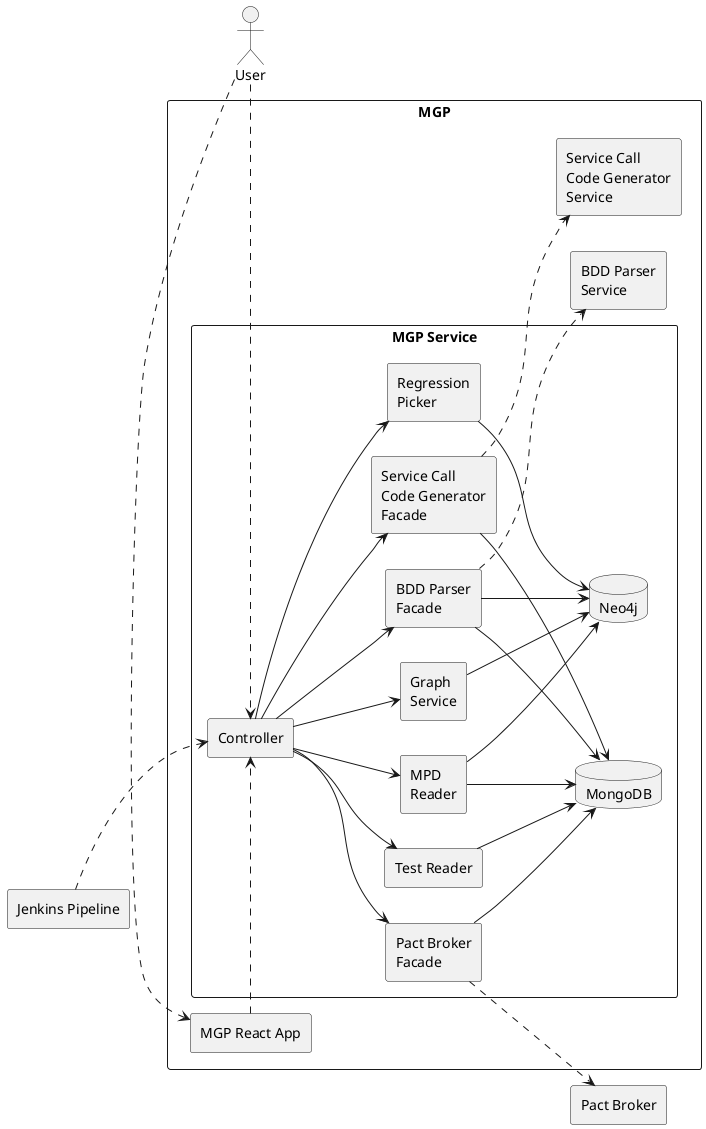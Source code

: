 @startuml
left to right direction
actor User as user
rectangle "Jenkins Pipeline" as jp
rectangle "Pact Broker" as pb

rectangle "MGP" {
rectangle "Service Call\nCode Generator\nService" as cg
    rectangle "BDD Parser\nService" as ua
	rectangle "MGP React App" as react


    rectangle "MGP Service" as mgp {
        rectangle "Controller" as con
        rectangle "Regression\nPicker" as rp
        rectangle "Graph\nService" as gs
        rectangle "MPD\nReader" as mr
        rectangle "Service Call\nCode Generator\nFacade" as cgf
        rectangle "BDD Parser\nFacade" as uf
        rectangle "Pact Broker\nFacade" as pbf
        rectangle "Test Reader" as tr
        database Neo4j as neo
        database MongoDB as mon
    }

    react .> con

    con -d-> rp
    con -d-> gs
    con -d-> mr
    con -d-> cgf
    con -d-> uf
    con -d-> pbf
    con -d-> tr

    rp -d-> neo
    gs -d-> neo
    mr -d-> neo
    uf -d-> neo

    mr -d-> mon
    cgf -d-> mon
    uf -d-> mon
    pbf -d-> mon
    tr -d-> mon
}

jp .d.> con
jp .[hidden].> react
user .> con
user .> react
cgf .> cg
uf .> ua
pbf .> pb

neo -[hidden]> cg
neo -[hidden]> ua
neo -[hidden]> pb
@enduml